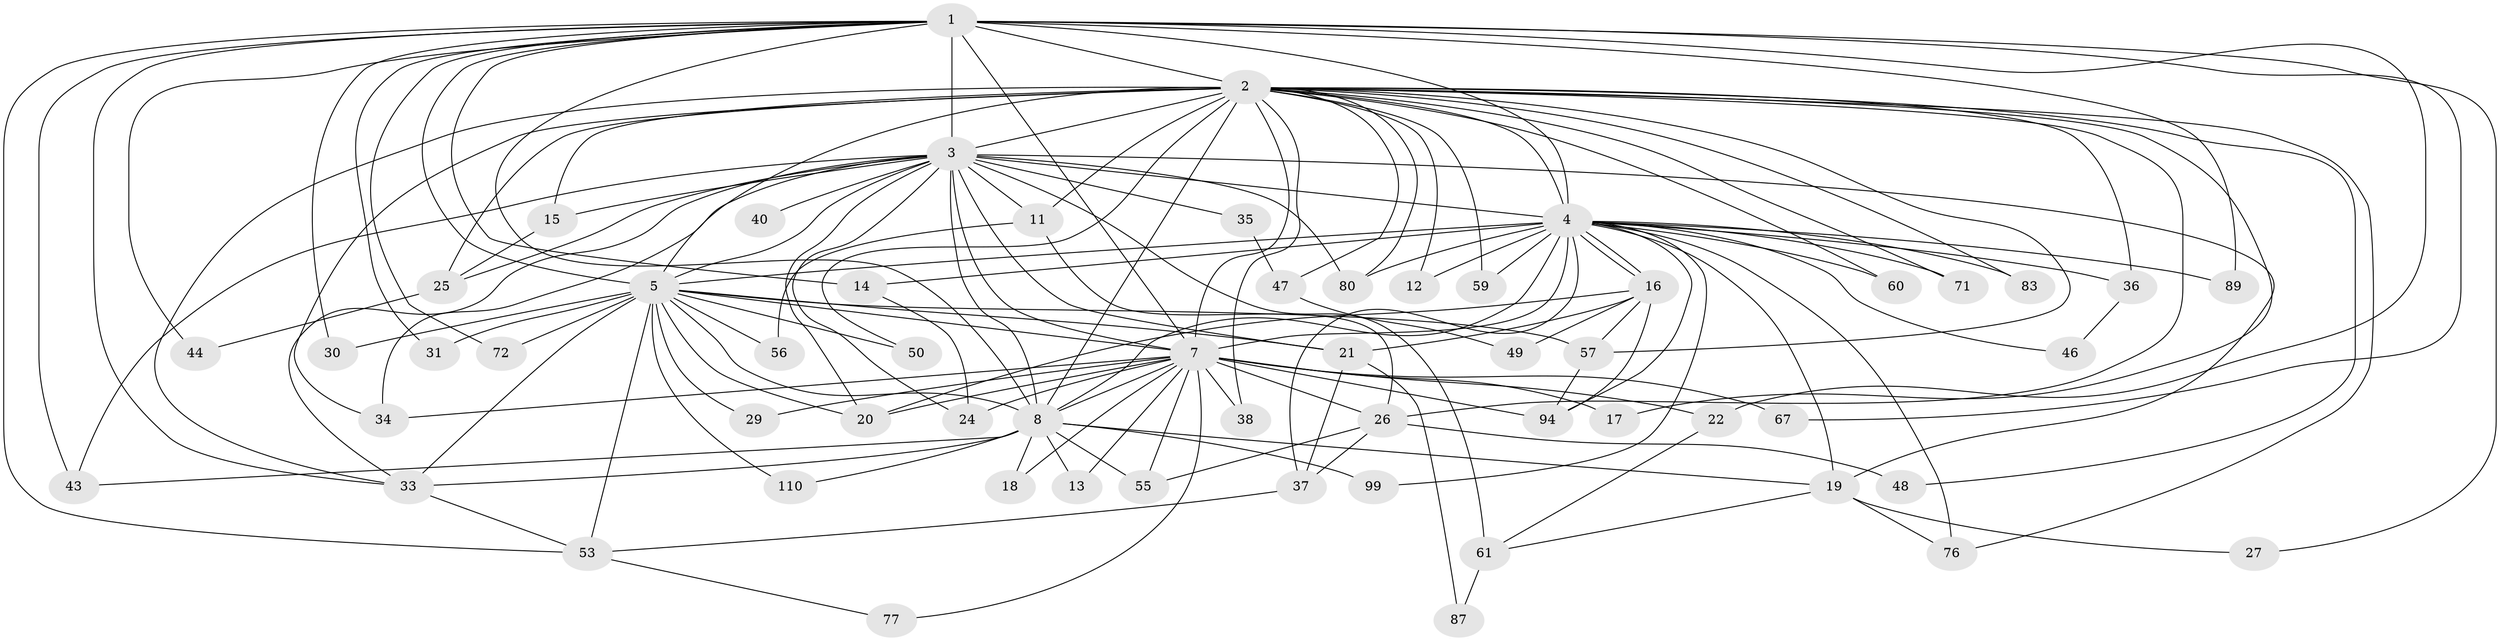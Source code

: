 // original degree distribution, {22: 0.01680672268907563, 16: 0.008403361344537815, 20: 0.008403361344537815, 32: 0.008403361344537815, 27: 0.008403361344537815, 24: 0.008403361344537815, 19: 0.008403361344537815, 18: 0.008403361344537815, 25: 0.008403361344537815, 4: 0.06722689075630252, 2: 0.5378151260504201, 3: 0.2184873949579832, 8: 0.008403361344537815, 5: 0.06722689075630252, 6: 0.008403361344537815, 9: 0.008403361344537815}
// Generated by graph-tools (version 1.1) at 2025/14/03/09/25 04:14:11]
// undirected, 59 vertices, 145 edges
graph export_dot {
graph [start="1"]
  node [color=gray90,style=filled];
  1;
  2 [super="+95+88+6+28"];
  3 [super="+10+75+63+62"];
  4 [super="+58"];
  5 [super="+51"];
  7 [super="+9+119+70"];
  8;
  11;
  12;
  13;
  14;
  15;
  16;
  17;
  18;
  19 [super="+41"];
  20 [super="+97+64"];
  21;
  22;
  24 [super="+100"];
  25 [super="+90"];
  26 [super="+65"];
  27;
  29;
  30;
  31;
  33 [super="+39"];
  34 [super="+73"];
  35;
  36;
  37 [super="+84"];
  38;
  40;
  43 [super="+91"];
  44;
  46;
  47;
  48;
  49;
  50;
  53 [super="+113"];
  55 [super="+68"];
  56;
  57 [super="+81"];
  59;
  60;
  61 [super="+82"];
  67;
  71 [super="+109+116"];
  72;
  76 [super="+96"];
  77;
  80 [super="+104"];
  83 [super="+93"];
  87;
  89;
  94 [super="+101+111+117"];
  99;
  110;
  1 -- 2 [weight=3];
  1 -- 3 [weight=2];
  1 -- 4;
  1 -- 5;
  1 -- 7 [weight=2];
  1 -- 8;
  1 -- 14;
  1 -- 22;
  1 -- 27;
  1 -- 30;
  1 -- 31;
  1 -- 44;
  1 -- 53;
  1 -- 67;
  1 -- 72;
  1 -- 89;
  1 -- 43;
  1 -- 33;
  2 -- 3 [weight=8];
  2 -- 4 [weight=3];
  2 -- 5 [weight=5];
  2 -- 7 [weight=6];
  2 -- 8 [weight=2];
  2 -- 11;
  2 -- 48;
  2 -- 60;
  2 -- 83 [weight=2];
  2 -- 12;
  2 -- 71 [weight=2];
  2 -- 76;
  2 -- 15;
  2 -- 80;
  2 -- 17;
  2 -- 34;
  2 -- 36;
  2 -- 38;
  2 -- 47;
  2 -- 50;
  2 -- 57;
  2 -- 59;
  2 -- 26;
  2 -- 25;
  2 -- 33 [weight=2];
  3 -- 4 [weight=2];
  3 -- 5 [weight=3];
  3 -- 7 [weight=7];
  3 -- 8 [weight=3];
  3 -- 11;
  3 -- 34;
  3 -- 40 [weight=2];
  3 -- 20;
  3 -- 19;
  3 -- 35;
  3 -- 43;
  3 -- 15;
  3 -- 80;
  3 -- 24;
  3 -- 25;
  3 -- 61 [weight=2];
  3 -- 33;
  3 -- 21;
  4 -- 5 [weight=2];
  4 -- 7 [weight=5];
  4 -- 8;
  4 -- 12;
  4 -- 14;
  4 -- 16;
  4 -- 16;
  4 -- 19;
  4 -- 36;
  4 -- 37;
  4 -- 46;
  4 -- 59;
  4 -- 60;
  4 -- 89;
  4 -- 94;
  4 -- 99;
  4 -- 76;
  4 -- 71 [weight=2];
  4 -- 80;
  4 -- 83;
  5 -- 7 [weight=5];
  5 -- 8;
  5 -- 20;
  5 -- 21;
  5 -- 29;
  5 -- 30;
  5 -- 31;
  5 -- 33 [weight=2];
  5 -- 50;
  5 -- 53;
  5 -- 56;
  5 -- 72;
  5 -- 110;
  5 -- 57;
  7 -- 8 [weight=3];
  7 -- 17 [weight=2];
  7 -- 18;
  7 -- 22;
  7 -- 26;
  7 -- 38;
  7 -- 67;
  7 -- 77;
  7 -- 94;
  7 -- 34;
  7 -- 13;
  7 -- 55;
  7 -- 24;
  7 -- 29;
  7 -- 20;
  8 -- 13;
  8 -- 18;
  8 -- 19;
  8 -- 33;
  8 -- 43;
  8 -- 99;
  8 -- 110;
  8 -- 55;
  11 -- 26;
  11 -- 56;
  14 -- 24;
  15 -- 25;
  16 -- 20;
  16 -- 21;
  16 -- 49;
  16 -- 57;
  16 -- 94 [weight=2];
  19 -- 27;
  19 -- 61;
  19 -- 76;
  21 -- 87;
  21 -- 37;
  22 -- 61;
  25 -- 44;
  26 -- 37;
  26 -- 48;
  26 -- 55;
  33 -- 53;
  35 -- 47;
  36 -- 46;
  37 -- 53;
  47 -- 49;
  53 -- 77;
  57 -- 94;
  61 -- 87;
}
